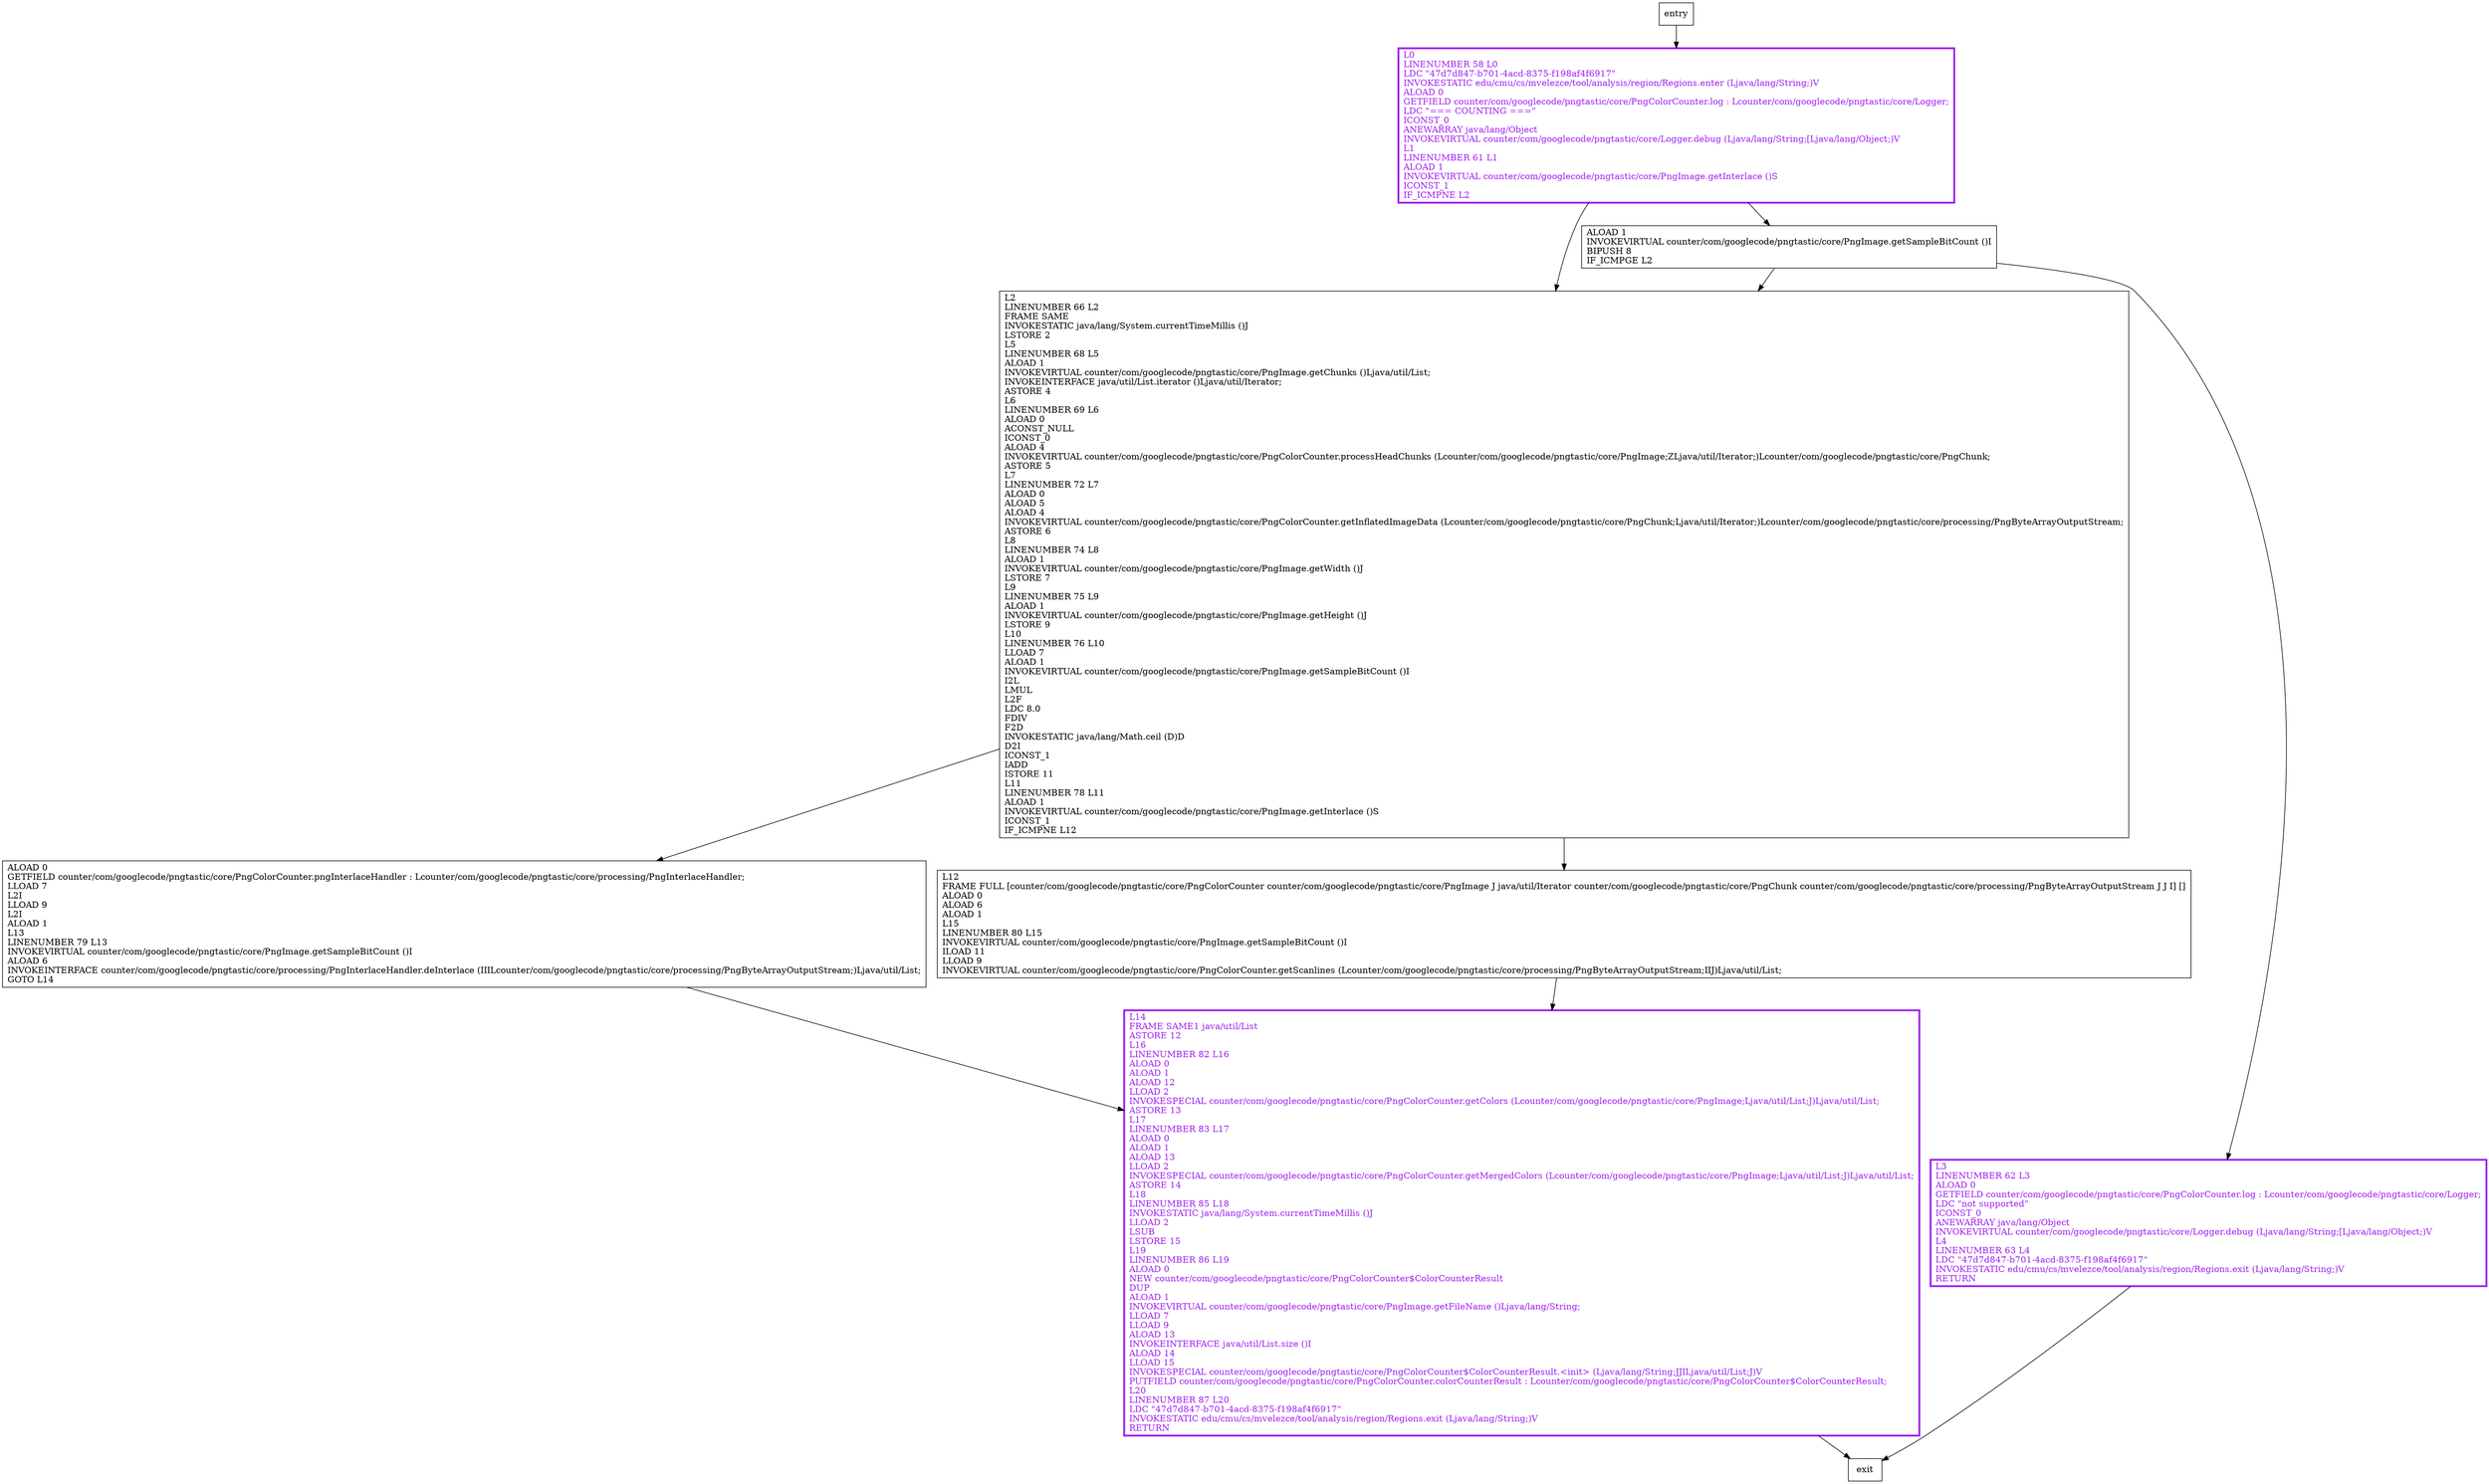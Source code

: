 digraph count {
node [shape=record];
211528162 [label="ALOAD 1\lINVOKEVIRTUAL counter/com/googlecode/pngtastic/core/PngImage.getSampleBitCount ()I\lBIPUSH 8\lIF_ICMPGE L2\l"];
1013103333 [label="L2\lLINENUMBER 66 L2\lFRAME SAME\lINVOKESTATIC java/lang/System.currentTimeMillis ()J\lLSTORE 2\lL5\lLINENUMBER 68 L5\lALOAD 1\lINVOKEVIRTUAL counter/com/googlecode/pngtastic/core/PngImage.getChunks ()Ljava/util/List;\lINVOKEINTERFACE java/util/List.iterator ()Ljava/util/Iterator;\lASTORE 4\lL6\lLINENUMBER 69 L6\lALOAD 0\lACONST_NULL\lICONST_0\lALOAD 4\lINVOKEVIRTUAL counter/com/googlecode/pngtastic/core/PngColorCounter.processHeadChunks (Lcounter/com/googlecode/pngtastic/core/PngImage;ZLjava/util/Iterator;)Lcounter/com/googlecode/pngtastic/core/PngChunk;\lASTORE 5\lL7\lLINENUMBER 72 L7\lALOAD 0\lALOAD 5\lALOAD 4\lINVOKEVIRTUAL counter/com/googlecode/pngtastic/core/PngColorCounter.getInflatedImageData (Lcounter/com/googlecode/pngtastic/core/PngChunk;Ljava/util/Iterator;)Lcounter/com/googlecode/pngtastic/core/processing/PngByteArrayOutputStream;\lASTORE 6\lL8\lLINENUMBER 74 L8\lALOAD 1\lINVOKEVIRTUAL counter/com/googlecode/pngtastic/core/PngImage.getWidth ()J\lLSTORE 7\lL9\lLINENUMBER 75 L9\lALOAD 1\lINVOKEVIRTUAL counter/com/googlecode/pngtastic/core/PngImage.getHeight ()J\lLSTORE 9\lL10\lLINENUMBER 76 L10\lLLOAD 7\lALOAD 1\lINVOKEVIRTUAL counter/com/googlecode/pngtastic/core/PngImage.getSampleBitCount ()I\lI2L\lLMUL\lL2F\lLDC 8.0\lFDIV\lF2D\lINVOKESTATIC java/lang/Math.ceil (D)D\lD2I\lICONST_1\lIADD\lISTORE 11\lL11\lLINENUMBER 78 L11\lALOAD 1\lINVOKEVIRTUAL counter/com/googlecode/pngtastic/core/PngImage.getInterlace ()S\lICONST_1\lIF_ICMPNE L12\l"];
595320134 [label="L14\lFRAME SAME1 java/util/List\lASTORE 12\lL16\lLINENUMBER 82 L16\lALOAD 0\lALOAD 1\lALOAD 12\lLLOAD 2\lINVOKESPECIAL counter/com/googlecode/pngtastic/core/PngColorCounter.getColors (Lcounter/com/googlecode/pngtastic/core/PngImage;Ljava/util/List;J)Ljava/util/List;\lASTORE 13\lL17\lLINENUMBER 83 L17\lALOAD 0\lALOAD 1\lALOAD 13\lLLOAD 2\lINVOKESPECIAL counter/com/googlecode/pngtastic/core/PngColorCounter.getMergedColors (Lcounter/com/googlecode/pngtastic/core/PngImage;Ljava/util/List;J)Ljava/util/List;\lASTORE 14\lL18\lLINENUMBER 85 L18\lINVOKESTATIC java/lang/System.currentTimeMillis ()J\lLLOAD 2\lLSUB\lLSTORE 15\lL19\lLINENUMBER 86 L19\lALOAD 0\lNEW counter/com/googlecode/pngtastic/core/PngColorCounter$ColorCounterResult\lDUP\lALOAD 1\lINVOKEVIRTUAL counter/com/googlecode/pngtastic/core/PngImage.getFileName ()Ljava/lang/String;\lLLOAD 7\lLLOAD 9\lALOAD 13\lINVOKEINTERFACE java/util/List.size ()I\lALOAD 14\lLLOAD 15\lINVOKESPECIAL counter/com/googlecode/pngtastic/core/PngColorCounter$ColorCounterResult.\<init\> (Ljava/lang/String;JJILjava/util/List;J)V\lPUTFIELD counter/com/googlecode/pngtastic/core/PngColorCounter.colorCounterResult : Lcounter/com/googlecode/pngtastic/core/PngColorCounter$ColorCounterResult;\lL20\lLINENUMBER 87 L20\lLDC \"47d7d847-b701-4acd-8375-f198af4f6917\"\lINVOKESTATIC edu/cmu/cs/mvelezce/tool/analysis/region/Regions.exit (Ljava/lang/String;)V\lRETURN\l"];
1289857868 [label="L0\lLINENUMBER 58 L0\lLDC \"47d7d847-b701-4acd-8375-f198af4f6917\"\lINVOKESTATIC edu/cmu/cs/mvelezce/tool/analysis/region/Regions.enter (Ljava/lang/String;)V\lALOAD 0\lGETFIELD counter/com/googlecode/pngtastic/core/PngColorCounter.log : Lcounter/com/googlecode/pngtastic/core/Logger;\lLDC \"=== COUNTING ===\"\lICONST_0\lANEWARRAY java/lang/Object\lINVOKEVIRTUAL counter/com/googlecode/pngtastic/core/Logger.debug (Ljava/lang/String;[Ljava/lang/Object;)V\lL1\lLINENUMBER 61 L1\lALOAD 1\lINVOKEVIRTUAL counter/com/googlecode/pngtastic/core/PngImage.getInterlace ()S\lICONST_1\lIF_ICMPNE L2\l"];
1920904786 [label="ALOAD 0\lGETFIELD counter/com/googlecode/pngtastic/core/PngColorCounter.pngInterlaceHandler : Lcounter/com/googlecode/pngtastic/core/processing/PngInterlaceHandler;\lLLOAD 7\lL2I\lLLOAD 9\lL2I\lALOAD 1\lL13\lLINENUMBER 79 L13\lINVOKEVIRTUAL counter/com/googlecode/pngtastic/core/PngImage.getSampleBitCount ()I\lALOAD 6\lINVOKEINTERFACE counter/com/googlecode/pngtastic/core/processing/PngInterlaceHandler.deInterlace (IIILcounter/com/googlecode/pngtastic/core/processing/PngByteArrayOutputStream;)Ljava/util/List;\lGOTO L14\l"];
437838221 [label="L3\lLINENUMBER 62 L3\lALOAD 0\lGETFIELD counter/com/googlecode/pngtastic/core/PngColorCounter.log : Lcounter/com/googlecode/pngtastic/core/Logger;\lLDC \"not supported\"\lICONST_0\lANEWARRAY java/lang/Object\lINVOKEVIRTUAL counter/com/googlecode/pngtastic/core/Logger.debug (Ljava/lang/String;[Ljava/lang/Object;)V\lL4\lLINENUMBER 63 L4\lLDC \"47d7d847-b701-4acd-8375-f198af4f6917\"\lINVOKESTATIC edu/cmu/cs/mvelezce/tool/analysis/region/Regions.exit (Ljava/lang/String;)V\lRETURN\l"];
1533182537 [label="L12\lFRAME FULL [counter/com/googlecode/pngtastic/core/PngColorCounter counter/com/googlecode/pngtastic/core/PngImage J java/util/Iterator counter/com/googlecode/pngtastic/core/PngChunk counter/com/googlecode/pngtastic/core/processing/PngByteArrayOutputStream J J I] []\lALOAD 0\lALOAD 6\lALOAD 1\lL15\lLINENUMBER 80 L15\lINVOKEVIRTUAL counter/com/googlecode/pngtastic/core/PngImage.getSampleBitCount ()I\lILOAD 11\lLLOAD 9\lINVOKEVIRTUAL counter/com/googlecode/pngtastic/core/PngColorCounter.getScanlines (Lcounter/com/googlecode/pngtastic/core/processing/PngByteArrayOutputStream;IIJ)Ljava/util/List;\l"];
entry;
exit;
211528162 -> 1013103333;
211528162 -> 437838221;
entry -> 1289857868;
1013103333 -> 1920904786;
1013103333 -> 1533182537;
595320134 -> exit;
1289857868 -> 211528162;
1289857868 -> 1013103333;
1920904786 -> 595320134;
437838221 -> exit;
1533182537 -> 595320134;
595320134[fontcolor="purple", penwidth=3, color="purple"];
1289857868[fontcolor="purple", penwidth=3, color="purple"];
437838221[fontcolor="purple", penwidth=3, color="purple"];
}
